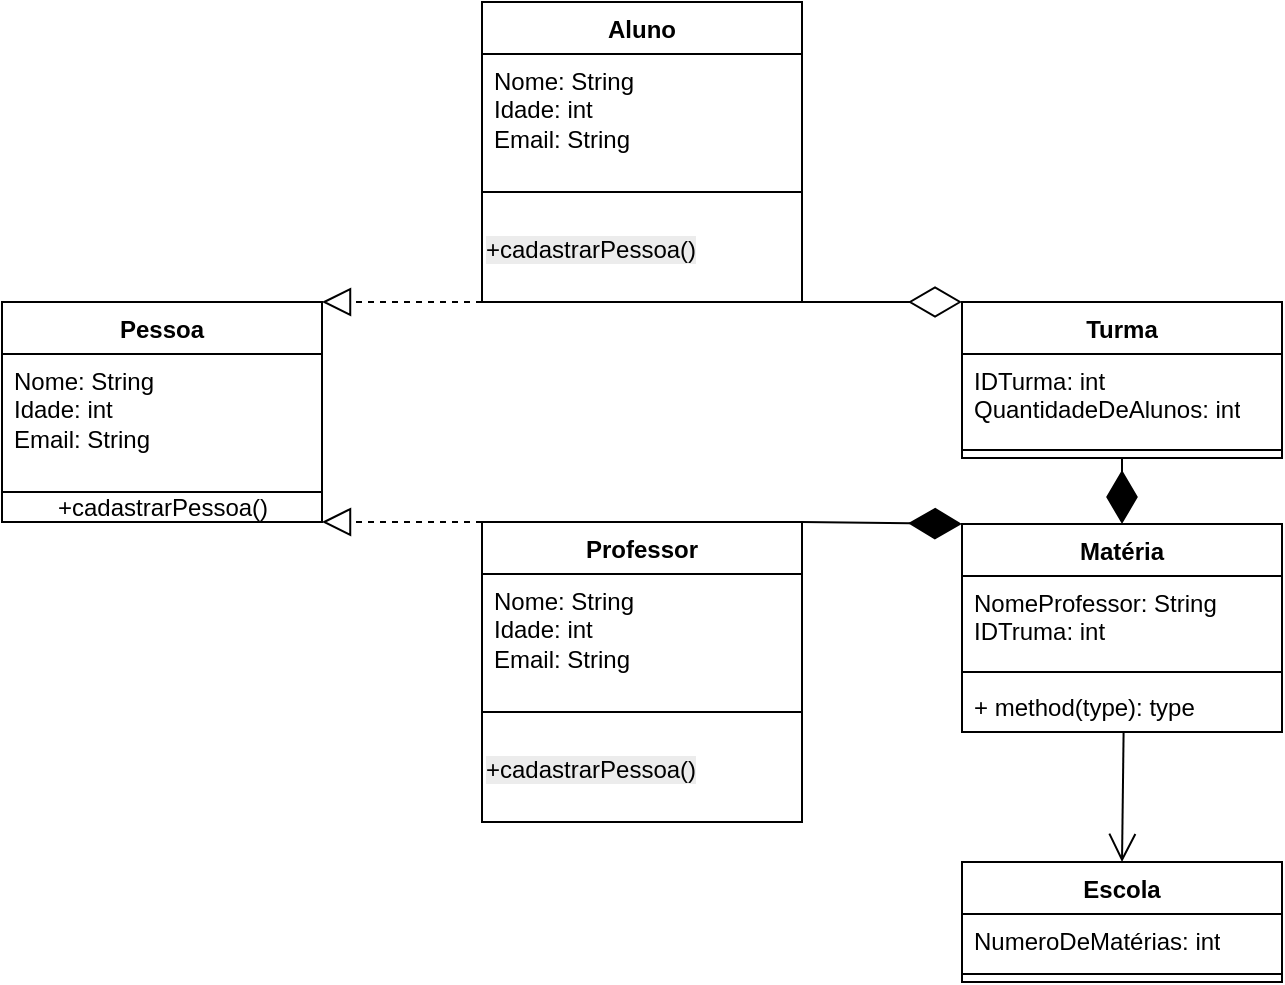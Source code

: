 <mxfile version="28.2.5">
  <diagram name="Página-1" id="aFMuBEZAJJ6AFrUE9cpe">
    <mxGraphModel grid="1" page="1" gridSize="10" guides="1" tooltips="1" connect="1" arrows="1" fold="1" pageScale="1" pageWidth="827" pageHeight="1169" math="0" shadow="0">
      <root>
        <mxCell id="0" />
        <mxCell id="1" parent="0" />
        <mxCell id="lTUaacB4D68Dh7VOrmlk-1" value="Aluno" style="swimlane;fontStyle=1;align=center;verticalAlign=top;childLayout=stackLayout;horizontal=1;startSize=26;horizontalStack=0;resizeParent=1;resizeParentMax=0;resizeLast=0;collapsible=1;marginBottom=0;whiteSpace=wrap;html=1;" vertex="1" parent="1">
          <mxGeometry x="280" y="90" width="160" height="150" as="geometry" />
        </mxCell>
        <mxCell id="lTUaacB4D68Dh7VOrmlk-2" value="Nome: String&lt;div&gt;Idade: int&lt;/div&gt;&lt;div&gt;Email: String&lt;/div&gt;" style="text;strokeColor=none;fillColor=none;align=left;verticalAlign=top;spacingLeft=4;spacingRight=4;overflow=hidden;rotatable=0;points=[[0,0.5],[1,0.5]];portConstraint=eastwest;whiteSpace=wrap;html=1;" vertex="1" parent="lTUaacB4D68Dh7VOrmlk-1">
          <mxGeometry y="26" width="160" height="54" as="geometry" />
        </mxCell>
        <mxCell id="lTUaacB4D68Dh7VOrmlk-3" value="" style="line;strokeWidth=1;fillColor=none;align=left;verticalAlign=middle;spacingTop=-1;spacingLeft=3;spacingRight=3;rotatable=0;labelPosition=right;points=[];portConstraint=eastwest;strokeColor=inherit;" vertex="1" parent="lTUaacB4D68Dh7VOrmlk-1">
          <mxGeometry y="80" width="160" height="30" as="geometry" />
        </mxCell>
        <mxCell id="0X3zLoPXOrDV3K5OVLM6-4" value="&lt;span style=&quot;color: rgb(0, 0, 0); font-family: Helvetica; font-size: 12px; font-style: normal; font-variant-ligatures: normal; font-variant-caps: normal; font-weight: 400; letter-spacing: normal; orphans: 2; text-align: center; text-indent: 0px; text-transform: none; widows: 2; word-spacing: 0px; -webkit-text-stroke-width: 0px; white-space: nowrap; background-color: rgb(236, 236, 236); text-decoration-thickness: initial; text-decoration-style: initial; text-decoration-color: initial; display: inline !important; float: none;&quot;&gt;+cadastrarPessoa()&lt;/span&gt;" style="text;whiteSpace=wrap;html=1;" vertex="1" parent="lTUaacB4D68Dh7VOrmlk-1">
          <mxGeometry y="110" width="160" height="40" as="geometry" />
        </mxCell>
        <mxCell id="lTUaacB4D68Dh7VOrmlk-5" value="Turma" style="swimlane;fontStyle=1;align=center;verticalAlign=top;childLayout=stackLayout;horizontal=1;startSize=26;horizontalStack=0;resizeParent=1;resizeParentMax=0;resizeLast=0;collapsible=1;marginBottom=0;whiteSpace=wrap;html=1;" vertex="1" parent="1">
          <mxGeometry x="520" y="240" width="160" height="78" as="geometry" />
        </mxCell>
        <mxCell id="lTUaacB4D68Dh7VOrmlk-6" value="IDTurma: int&lt;div&gt;QuantidadeDeAlunos: int&lt;/div&gt;" style="text;strokeColor=none;fillColor=none;align=left;verticalAlign=top;spacingLeft=4;spacingRight=4;overflow=hidden;rotatable=0;points=[[0,0.5],[1,0.5]];portConstraint=eastwest;whiteSpace=wrap;html=1;" vertex="1" parent="lTUaacB4D68Dh7VOrmlk-5">
          <mxGeometry y="26" width="160" height="44" as="geometry" />
        </mxCell>
        <mxCell id="lTUaacB4D68Dh7VOrmlk-7" value="" style="line;strokeWidth=1;fillColor=none;align=left;verticalAlign=middle;spacingTop=-1;spacingLeft=3;spacingRight=3;rotatable=0;labelPosition=right;points=[];portConstraint=eastwest;strokeColor=inherit;" vertex="1" parent="lTUaacB4D68Dh7VOrmlk-5">
          <mxGeometry y="70" width="160" height="8" as="geometry" />
        </mxCell>
        <mxCell id="lTUaacB4D68Dh7VOrmlk-9" value="Escola" style="swimlane;fontStyle=1;align=center;verticalAlign=top;childLayout=stackLayout;horizontal=1;startSize=26;horizontalStack=0;resizeParent=1;resizeParentMax=0;resizeLast=0;collapsible=1;marginBottom=0;whiteSpace=wrap;html=1;" vertex="1" parent="1">
          <mxGeometry x="520" y="520" width="160" height="60" as="geometry" />
        </mxCell>
        <mxCell id="lTUaacB4D68Dh7VOrmlk-10" value="NumeroDeMatérias: int" style="text;strokeColor=none;fillColor=none;align=left;verticalAlign=top;spacingLeft=4;spacingRight=4;overflow=hidden;rotatable=0;points=[[0,0.5],[1,0.5]];portConstraint=eastwest;whiteSpace=wrap;html=1;" vertex="1" parent="lTUaacB4D68Dh7VOrmlk-9">
          <mxGeometry y="26" width="160" height="26" as="geometry" />
        </mxCell>
        <mxCell id="lTUaacB4D68Dh7VOrmlk-11" value="" style="line;strokeWidth=1;fillColor=none;align=left;verticalAlign=middle;spacingTop=-1;spacingLeft=3;spacingRight=3;rotatable=0;labelPosition=right;points=[];portConstraint=eastwest;strokeColor=inherit;" vertex="1" parent="lTUaacB4D68Dh7VOrmlk-9">
          <mxGeometry y="52" width="160" height="8" as="geometry" />
        </mxCell>
        <mxCell id="lTUaacB4D68Dh7VOrmlk-13" value="Pessoa" style="swimlane;fontStyle=1;align=center;verticalAlign=top;childLayout=stackLayout;horizontal=1;startSize=26;horizontalStack=0;resizeParent=1;resizeParentMax=0;resizeLast=0;collapsible=1;marginBottom=0;whiteSpace=wrap;html=1;" vertex="1" parent="1">
          <mxGeometry x="40" y="240" width="160" height="110" as="geometry" />
        </mxCell>
        <mxCell id="lTUaacB4D68Dh7VOrmlk-14" value="Nome: String&lt;div&gt;Idade: int&lt;/div&gt;&lt;div&gt;Email: String&lt;/div&gt;" style="text;strokeColor=none;fillColor=none;align=left;verticalAlign=top;spacingLeft=4;spacingRight=4;overflow=hidden;rotatable=0;points=[[0,0.5],[1,0.5]];portConstraint=eastwest;whiteSpace=wrap;html=1;" vertex="1" parent="lTUaacB4D68Dh7VOrmlk-13">
          <mxGeometry y="26" width="160" height="54" as="geometry" />
        </mxCell>
        <mxCell id="lTUaacB4D68Dh7VOrmlk-15" value="" style="line;strokeWidth=1;fillColor=none;align=left;verticalAlign=middle;spacingTop=-1;spacingLeft=3;spacingRight=3;rotatable=0;labelPosition=right;points=[];portConstraint=eastwest;strokeColor=inherit;" vertex="1" parent="lTUaacB4D68Dh7VOrmlk-13">
          <mxGeometry y="80" width="160" height="30" as="geometry" />
        </mxCell>
        <mxCell id="lTUaacB4D68Dh7VOrmlk-18" value="Professor" style="swimlane;fontStyle=1;align=center;verticalAlign=top;childLayout=stackLayout;horizontal=1;startSize=26;horizontalStack=0;resizeParent=1;resizeParentMax=0;resizeLast=0;collapsible=1;marginBottom=0;whiteSpace=wrap;html=1;" vertex="1" parent="1">
          <mxGeometry x="280" y="350" width="160" height="150" as="geometry" />
        </mxCell>
        <mxCell id="lTUaacB4D68Dh7VOrmlk-19" value="Nome: String&lt;div&gt;Idade: int&lt;/div&gt;&lt;div&gt;Email: String&lt;/div&gt;" style="text;strokeColor=none;fillColor=none;align=left;verticalAlign=top;spacingLeft=4;spacingRight=4;overflow=hidden;rotatable=0;points=[[0,0.5],[1,0.5]];portConstraint=eastwest;whiteSpace=wrap;html=1;" vertex="1" parent="lTUaacB4D68Dh7VOrmlk-18">
          <mxGeometry y="26" width="160" height="54" as="geometry" />
        </mxCell>
        <mxCell id="lTUaacB4D68Dh7VOrmlk-20" value="" style="line;strokeWidth=1;fillColor=none;align=left;verticalAlign=middle;spacingTop=-1;spacingLeft=3;spacingRight=3;rotatable=0;labelPosition=right;points=[];portConstraint=eastwest;strokeColor=inherit;" vertex="1" parent="lTUaacB4D68Dh7VOrmlk-18">
          <mxGeometry y="80" width="160" height="30" as="geometry" />
        </mxCell>
        <mxCell id="0X3zLoPXOrDV3K5OVLM6-5" value="&lt;span style=&quot;color: rgb(0, 0, 0); font-family: Helvetica; font-size: 12px; font-style: normal; font-variant-ligatures: normal; font-variant-caps: normal; font-weight: 400; letter-spacing: normal; orphans: 2; text-align: center; text-indent: 0px; text-transform: none; widows: 2; word-spacing: 0px; -webkit-text-stroke-width: 0px; white-space: nowrap; background-color: rgb(236, 236, 236); text-decoration-thickness: initial; text-decoration-style: initial; text-decoration-color: initial; display: inline !important; float: none;&quot;&gt;+cadastrarPessoa()&lt;/span&gt;" style="text;whiteSpace=wrap;html=1;" vertex="1" parent="lTUaacB4D68Dh7VOrmlk-18">
          <mxGeometry y="110" width="160" height="40" as="geometry" />
        </mxCell>
        <mxCell id="lTUaacB4D68Dh7VOrmlk-24" value="" style="endArrow=block;dashed=1;endFill=0;endSize=12;html=1;rounded=0;exitX=0;exitY=0;exitDx=0;exitDy=0;entryX=1;entryY=1;entryDx=0;entryDy=0;" edge="1" parent="1" source="lTUaacB4D68Dh7VOrmlk-18" target="lTUaacB4D68Dh7VOrmlk-13">
          <mxGeometry width="160" relative="1" as="geometry">
            <mxPoint x="330" y="400" as="sourcePoint" />
            <mxPoint x="490" y="400" as="targetPoint" />
          </mxGeometry>
        </mxCell>
        <mxCell id="lTUaacB4D68Dh7VOrmlk-25" value="" style="endArrow=block;dashed=1;endFill=0;endSize=12;html=1;rounded=0;exitX=0;exitY=1;exitDx=0;exitDy=0;entryX=1;entryY=0;entryDx=0;entryDy=0;" edge="1" parent="1" source="lTUaacB4D68Dh7VOrmlk-1" target="lTUaacB4D68Dh7VOrmlk-13">
          <mxGeometry width="160" relative="1" as="geometry">
            <mxPoint x="300" y="230" as="sourcePoint" />
            <mxPoint x="220" y="230" as="targetPoint" />
          </mxGeometry>
        </mxCell>
        <mxCell id="lTUaacB4D68Dh7VOrmlk-26" value="Matéria" style="swimlane;fontStyle=1;align=center;verticalAlign=top;childLayout=stackLayout;horizontal=1;startSize=26;horizontalStack=0;resizeParent=1;resizeParentMax=0;resizeLast=0;collapsible=1;marginBottom=0;whiteSpace=wrap;html=1;" vertex="1" parent="1">
          <mxGeometry x="520" y="351" width="160" height="104" as="geometry" />
        </mxCell>
        <mxCell id="lTUaacB4D68Dh7VOrmlk-27" value="NomeProfessor: String&lt;div&gt;IDTruma: int&lt;/div&gt;" style="text;strokeColor=none;fillColor=none;align=left;verticalAlign=top;spacingLeft=4;spacingRight=4;overflow=hidden;rotatable=0;points=[[0,0.5],[1,0.5]];portConstraint=eastwest;whiteSpace=wrap;html=1;" vertex="1" parent="lTUaacB4D68Dh7VOrmlk-26">
          <mxGeometry y="26" width="160" height="44" as="geometry" />
        </mxCell>
        <mxCell id="lTUaacB4D68Dh7VOrmlk-28" value="" style="line;strokeWidth=1;fillColor=none;align=left;verticalAlign=middle;spacingTop=-1;spacingLeft=3;spacingRight=3;rotatable=0;labelPosition=right;points=[];portConstraint=eastwest;strokeColor=inherit;" vertex="1" parent="lTUaacB4D68Dh7VOrmlk-26">
          <mxGeometry y="70" width="160" height="8" as="geometry" />
        </mxCell>
        <mxCell id="lTUaacB4D68Dh7VOrmlk-29" value="+ method(type): type" style="text;strokeColor=none;fillColor=none;align=left;verticalAlign=top;spacingLeft=4;spacingRight=4;overflow=hidden;rotatable=0;points=[[0,0.5],[1,0.5]];portConstraint=eastwest;whiteSpace=wrap;html=1;" vertex="1" parent="lTUaacB4D68Dh7VOrmlk-26">
          <mxGeometry y="78" width="160" height="26" as="geometry" />
        </mxCell>
        <mxCell id="0X3zLoPXOrDV3K5OVLM6-1" value="" style="endArrow=diamondThin;endFill=0;endSize=24;html=1;rounded=0;exitX=1;exitY=1;exitDx=0;exitDy=0;entryX=0;entryY=0;entryDx=0;entryDy=0;" edge="1" parent="1" source="0X3zLoPXOrDV3K5OVLM6-4" target="lTUaacB4D68Dh7VOrmlk-5">
          <mxGeometry width="160" relative="1" as="geometry">
            <mxPoint x="330" y="400" as="sourcePoint" />
            <mxPoint x="490" y="400" as="targetPoint" />
          </mxGeometry>
        </mxCell>
        <mxCell id="0X3zLoPXOrDV3K5OVLM6-2" value="" style="endArrow=diamondThin;endFill=1;endSize=24;html=1;rounded=0;exitX=0.5;exitY=1;exitDx=0;exitDy=0;entryX=0.5;entryY=0;entryDx=0;entryDy=0;" edge="1" parent="1" source="lTUaacB4D68Dh7VOrmlk-5" target="lTUaacB4D68Dh7VOrmlk-26">
          <mxGeometry width="160" relative="1" as="geometry">
            <mxPoint x="330" y="400" as="sourcePoint" />
            <mxPoint x="490" y="400" as="targetPoint" />
          </mxGeometry>
        </mxCell>
        <mxCell id="0X3zLoPXOrDV3K5OVLM6-3" value="+cadastrarPessoa()" style="text;html=1;align=center;verticalAlign=middle;resizable=0;points=[];autosize=1;strokeColor=none;fillColor=none;" vertex="1" parent="1">
          <mxGeometry x="55" y="328" width="130" height="30" as="geometry" />
        </mxCell>
        <mxCell id="0X3zLoPXOrDV3K5OVLM6-7" value="" style="endArrow=open;endFill=1;endSize=12;html=1;rounded=0;entryX=0.5;entryY=0;entryDx=0;entryDy=0;exitX=0.505;exitY=1;exitDx=0;exitDy=0;exitPerimeter=0;" edge="1" parent="1" source="lTUaacB4D68Dh7VOrmlk-29" target="lTUaacB4D68Dh7VOrmlk-9">
          <mxGeometry width="160" relative="1" as="geometry">
            <mxPoint x="610" y="460" as="sourcePoint" />
            <mxPoint x="490" y="400" as="targetPoint" />
          </mxGeometry>
        </mxCell>
        <mxCell id="0X3zLoPXOrDV3K5OVLM6-8" value="" style="endArrow=diamondThin;endFill=1;endSize=24;html=1;rounded=0;exitX=1;exitY=0;exitDx=0;exitDy=0;entryX=0;entryY=0;entryDx=0;entryDy=0;" edge="1" parent="1" source="lTUaacB4D68Dh7VOrmlk-18" target="lTUaacB4D68Dh7VOrmlk-26">
          <mxGeometry width="160" relative="1" as="geometry">
            <mxPoint x="150" y="360" as="sourcePoint" />
            <mxPoint x="310" y="360" as="targetPoint" />
          </mxGeometry>
        </mxCell>
      </root>
    </mxGraphModel>
  </diagram>
</mxfile>
